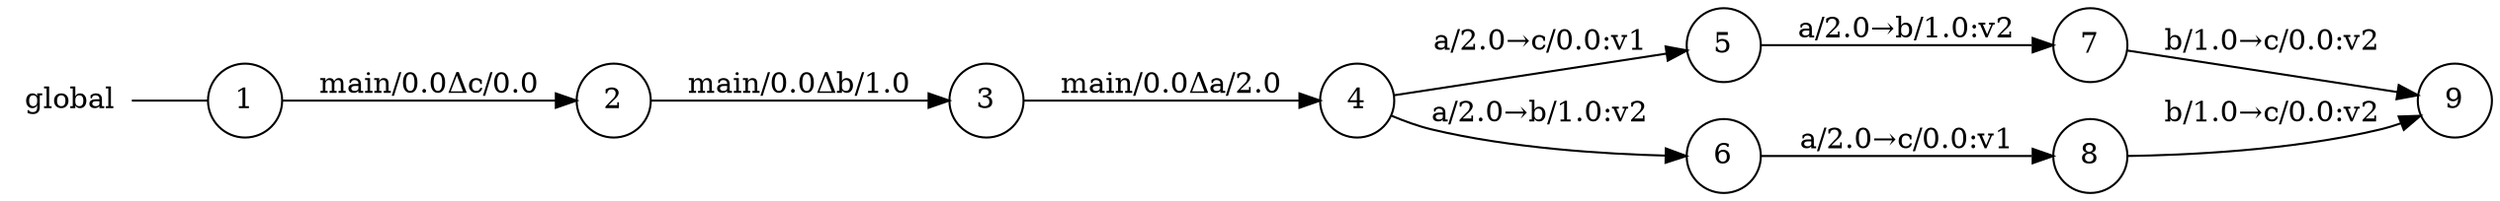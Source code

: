 digraph global {
	rankdir="LR";
	n_0 [label="global", shape="plaintext"];
	n_1 [id="5", shape=circle, label="5"];
	n_2 [id="6", shape=circle, label="6"];
	n_3 [id="1", shape=circle, label="1"];
	n_0 -> n_3 [arrowhead=none];
	n_4 [id="9", shape=circle, label="9"];
	n_5 [id="2", shape=circle, label="2"];
	n_6 [id="8", shape=circle, label="8"];
	n_7 [id="4", shape=circle, label="4"];
	n_8 [id="7", shape=circle, label="7"];
	n_9 [id="3", shape=circle, label="3"];

	n_8 -> n_4 [id="[$e|7]", label="b/1.0→c/0.0:v2"];
	n_9 -> n_7 [id="[$e|2]", label="main/0.0Δa/2.0"];
	n_7 -> n_1 [id="[$e|3]", label="a/2.0→c/0.0:v1"];
	n_1 -> n_8 [id="[$e|5]", label="a/2.0→b/1.0:v2"];
	n_2 -> n_6 [id="[$e|6]", label="a/2.0→c/0.0:v1"];
	n_5 -> n_9 [id="[$e|1]", label="main/0.0Δb/1.0"];
	n_3 -> n_5 [id="[$e|0]", label="main/0.0Δc/0.0"];
	n_7 -> n_2 [id="[$e|4]", label="a/2.0→b/1.0:v2"];
	n_6 -> n_4 [id="[$e|8]", label="b/1.0→c/0.0:v2"];
}
